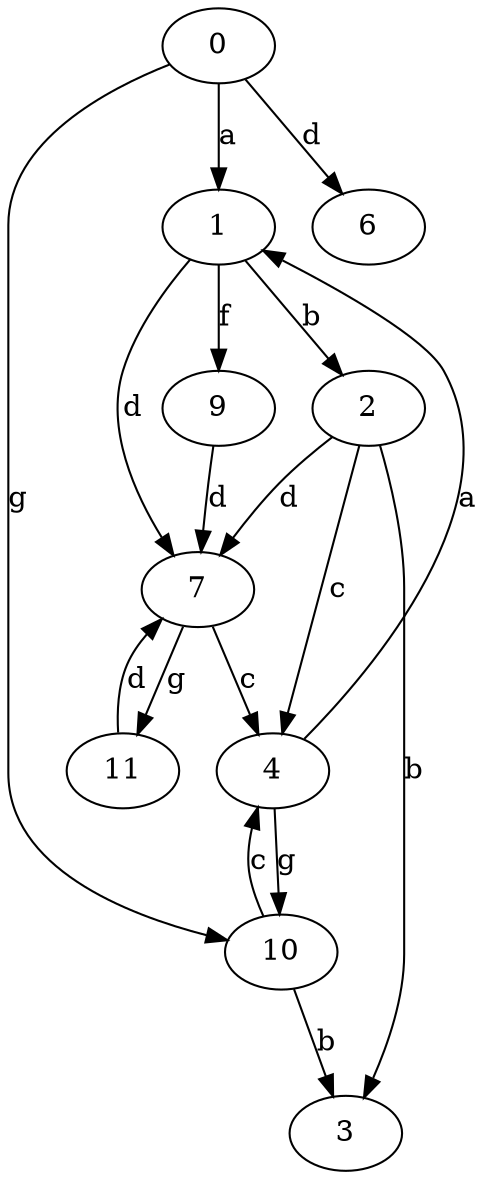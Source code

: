 strict digraph  {
0;
1;
2;
3;
4;
6;
7;
9;
10;
11;
0 -> 1  [label=a];
0 -> 6  [label=d];
0 -> 10  [label=g];
1 -> 2  [label=b];
1 -> 7  [label=d];
1 -> 9  [label=f];
2 -> 3  [label=b];
2 -> 4  [label=c];
2 -> 7  [label=d];
4 -> 1  [label=a];
4 -> 10  [label=g];
7 -> 4  [label=c];
7 -> 11  [label=g];
9 -> 7  [label=d];
10 -> 3  [label=b];
10 -> 4  [label=c];
11 -> 7  [label=d];
}
